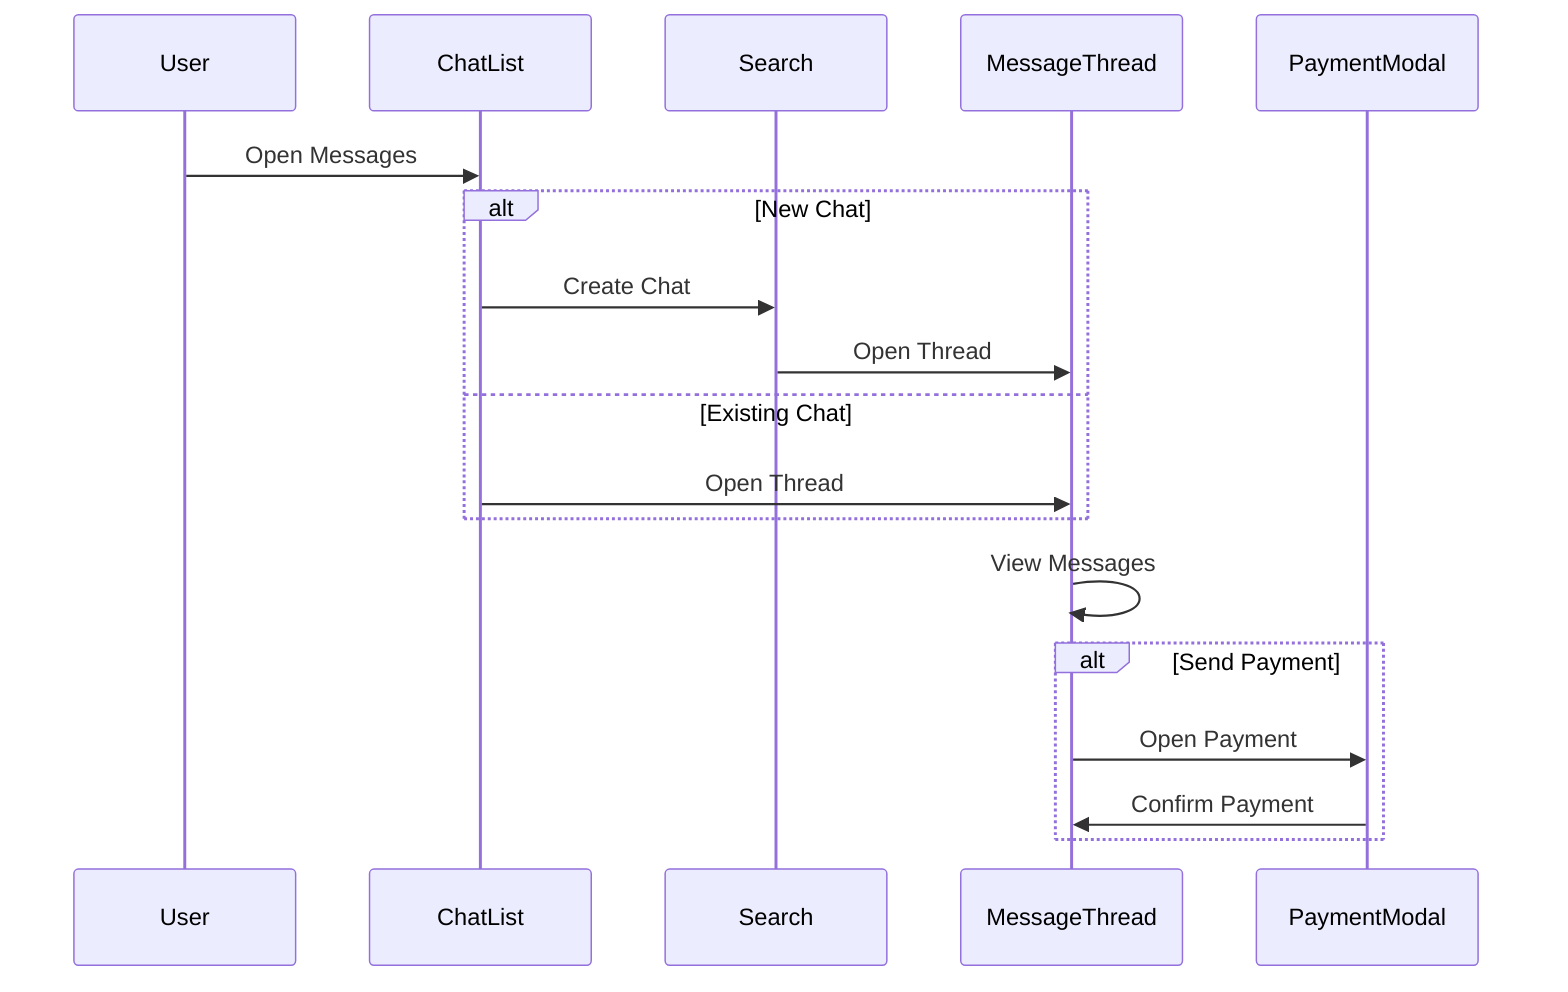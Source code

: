 sequenceDiagram
    participant U as User
    participant C as ChatList
    participant S as Search
    participant M as MessageThread
    participant P as PaymentModal

    U->>C: Open Messages
    alt New Chat
        C->>S: Create Chat
        S->>M: Open Thread
    else Existing Chat
        C->>M: Open Thread
    end
    
    M->>M: View Messages
    alt Send Payment
        M->>P: Open Payment
        P->>M: Confirm Payment
    end